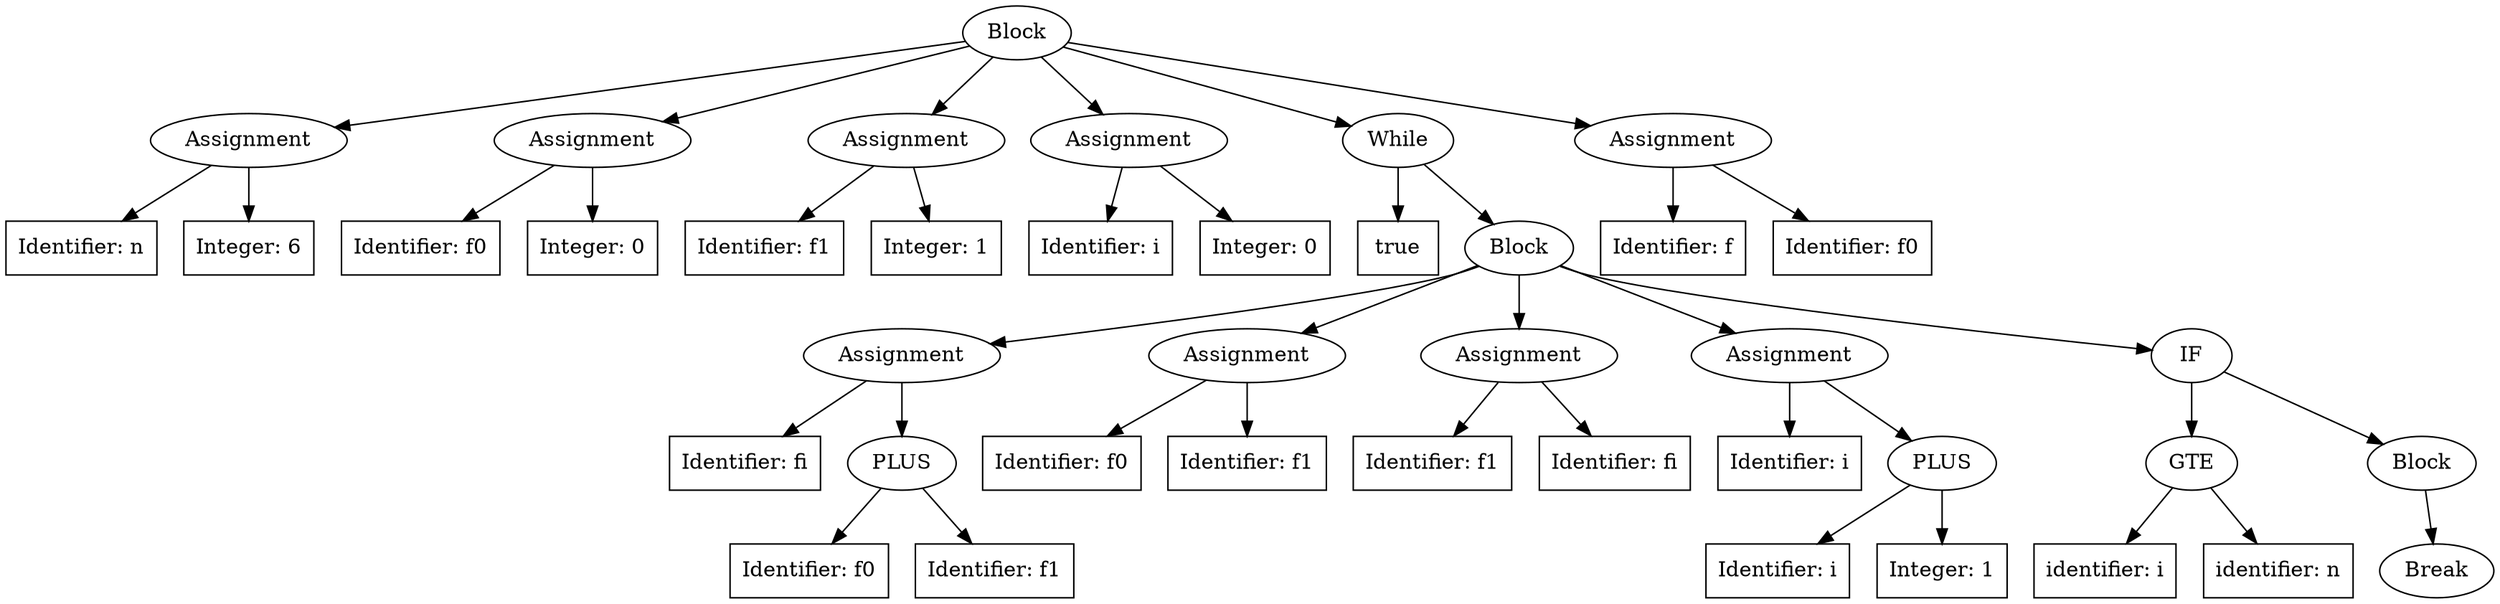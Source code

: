 digraph G {
n0_3[label="Block"];
n0_3 -> n0_1;
n0_1[shape=oval,label="Assignment"];
n0_1 -> n0_2;
n0_2[shape=box,label="Identifier: n"];
n0_1 -> n0_0;
n0_0[shape=box,label="Integer: 6"];
n0_3 -> n0_5;
n0_5[shape=oval,label="Assignment"];
n0_5 -> n0_6;
n0_6[shape=box,label="Identifier: f0"];
n0_5 -> n0_4;
n0_4[shape=box,label="Integer: 0"];
n0_3 -> n0_8;
n0_8[shape=oval,label="Assignment"];
n0_8 -> n0_9;
n0_9[shape=box,label="Identifier: f1"];
n0_8 -> n0_7;
n0_7[shape=box,label="Integer: 1"];
n0_3 -> n0_11;
n0_11[shape=oval,label="Assignment"];
n0_11 -> n0_12;
n0_12[shape=box,label="Identifier: i"];
n0_11 -> n0_10;
n0_10[shape=box,label="Integer: 0"];
n0_3 -> n0_38;
n0_38[shape=oval,label="While"];
n0_38 -> n0_13;
n0_13[shape=box,label="true"];
n0_38 -> n0_19;
n0_19[shape=oval,label="Block"];
n0_19 -> n0_17;
n0_17[shape=oval,label="Assignment"];
n0_17 -> n0_18;
n0_18[shape=box,label="Identifier: fi"];
n0_17 -> n0_16;
n0_16[shape=oval,label="PLUS"];
n0_16 -> n0_14;
n0_14[shape=box,label="Identifier: f0"];
n0_16 -> n0_15;
n0_15[shape=box,label="Identifier: f1"];
n0_19 -> n0_21;
n0_21[shape=oval,label="Assignment"];
n0_21 -> n0_22;
n0_22[shape=box,label="Identifier: f0"];
n0_21 -> n0_20;
n0_20[shape=box,label="Identifier: f1"];
n0_19 -> n0_24;
n0_24[shape=oval,label="Assignment"];
n0_24 -> n0_25;
n0_25[shape=box,label="Identifier: f1"];
n0_24 -> n0_23;
n0_23[shape=box,label="Identifier: fi"];
n0_19 -> n0_29;
n0_29[shape=oval,label="Assignment"];
n0_29 -> n0_30;
n0_30[shape=box,label="Identifier: i"];
n0_29 -> n0_28;
n0_28[shape=oval,label="PLUS"];
n0_28 -> n0_26;
n0_26[shape=box,label="Identifier: i"];
n0_28 -> n0_27;
n0_27[shape=box,label="Integer: 1"];
n0_19 -> n0_37;
n0_37[shape=oval,label="IF"];
n0_37 -> n0_33;
n0_33[shape=oval,label="GTE"];
n0_33 -> n0_31;
n0_31[shape=box,label="identifier: i"];
n0_33 -> n0_32;
n0_32[shape=box,label="identifier: n"];
n0_37 -> n0_35;
n0_35[shape=oval,label="Block"];
n0_35 -> n0_34;
n0_34[shape=oval,label="Break"];
n0_3 -> n0_40;
n0_40[shape=oval,label="Assignment"];
n0_40 -> n0_41;
n0_41[shape=box,label="Identifier: f"];
n0_40 -> n0_39;
n0_39[shape=box,label="Identifier: f0"];
}
